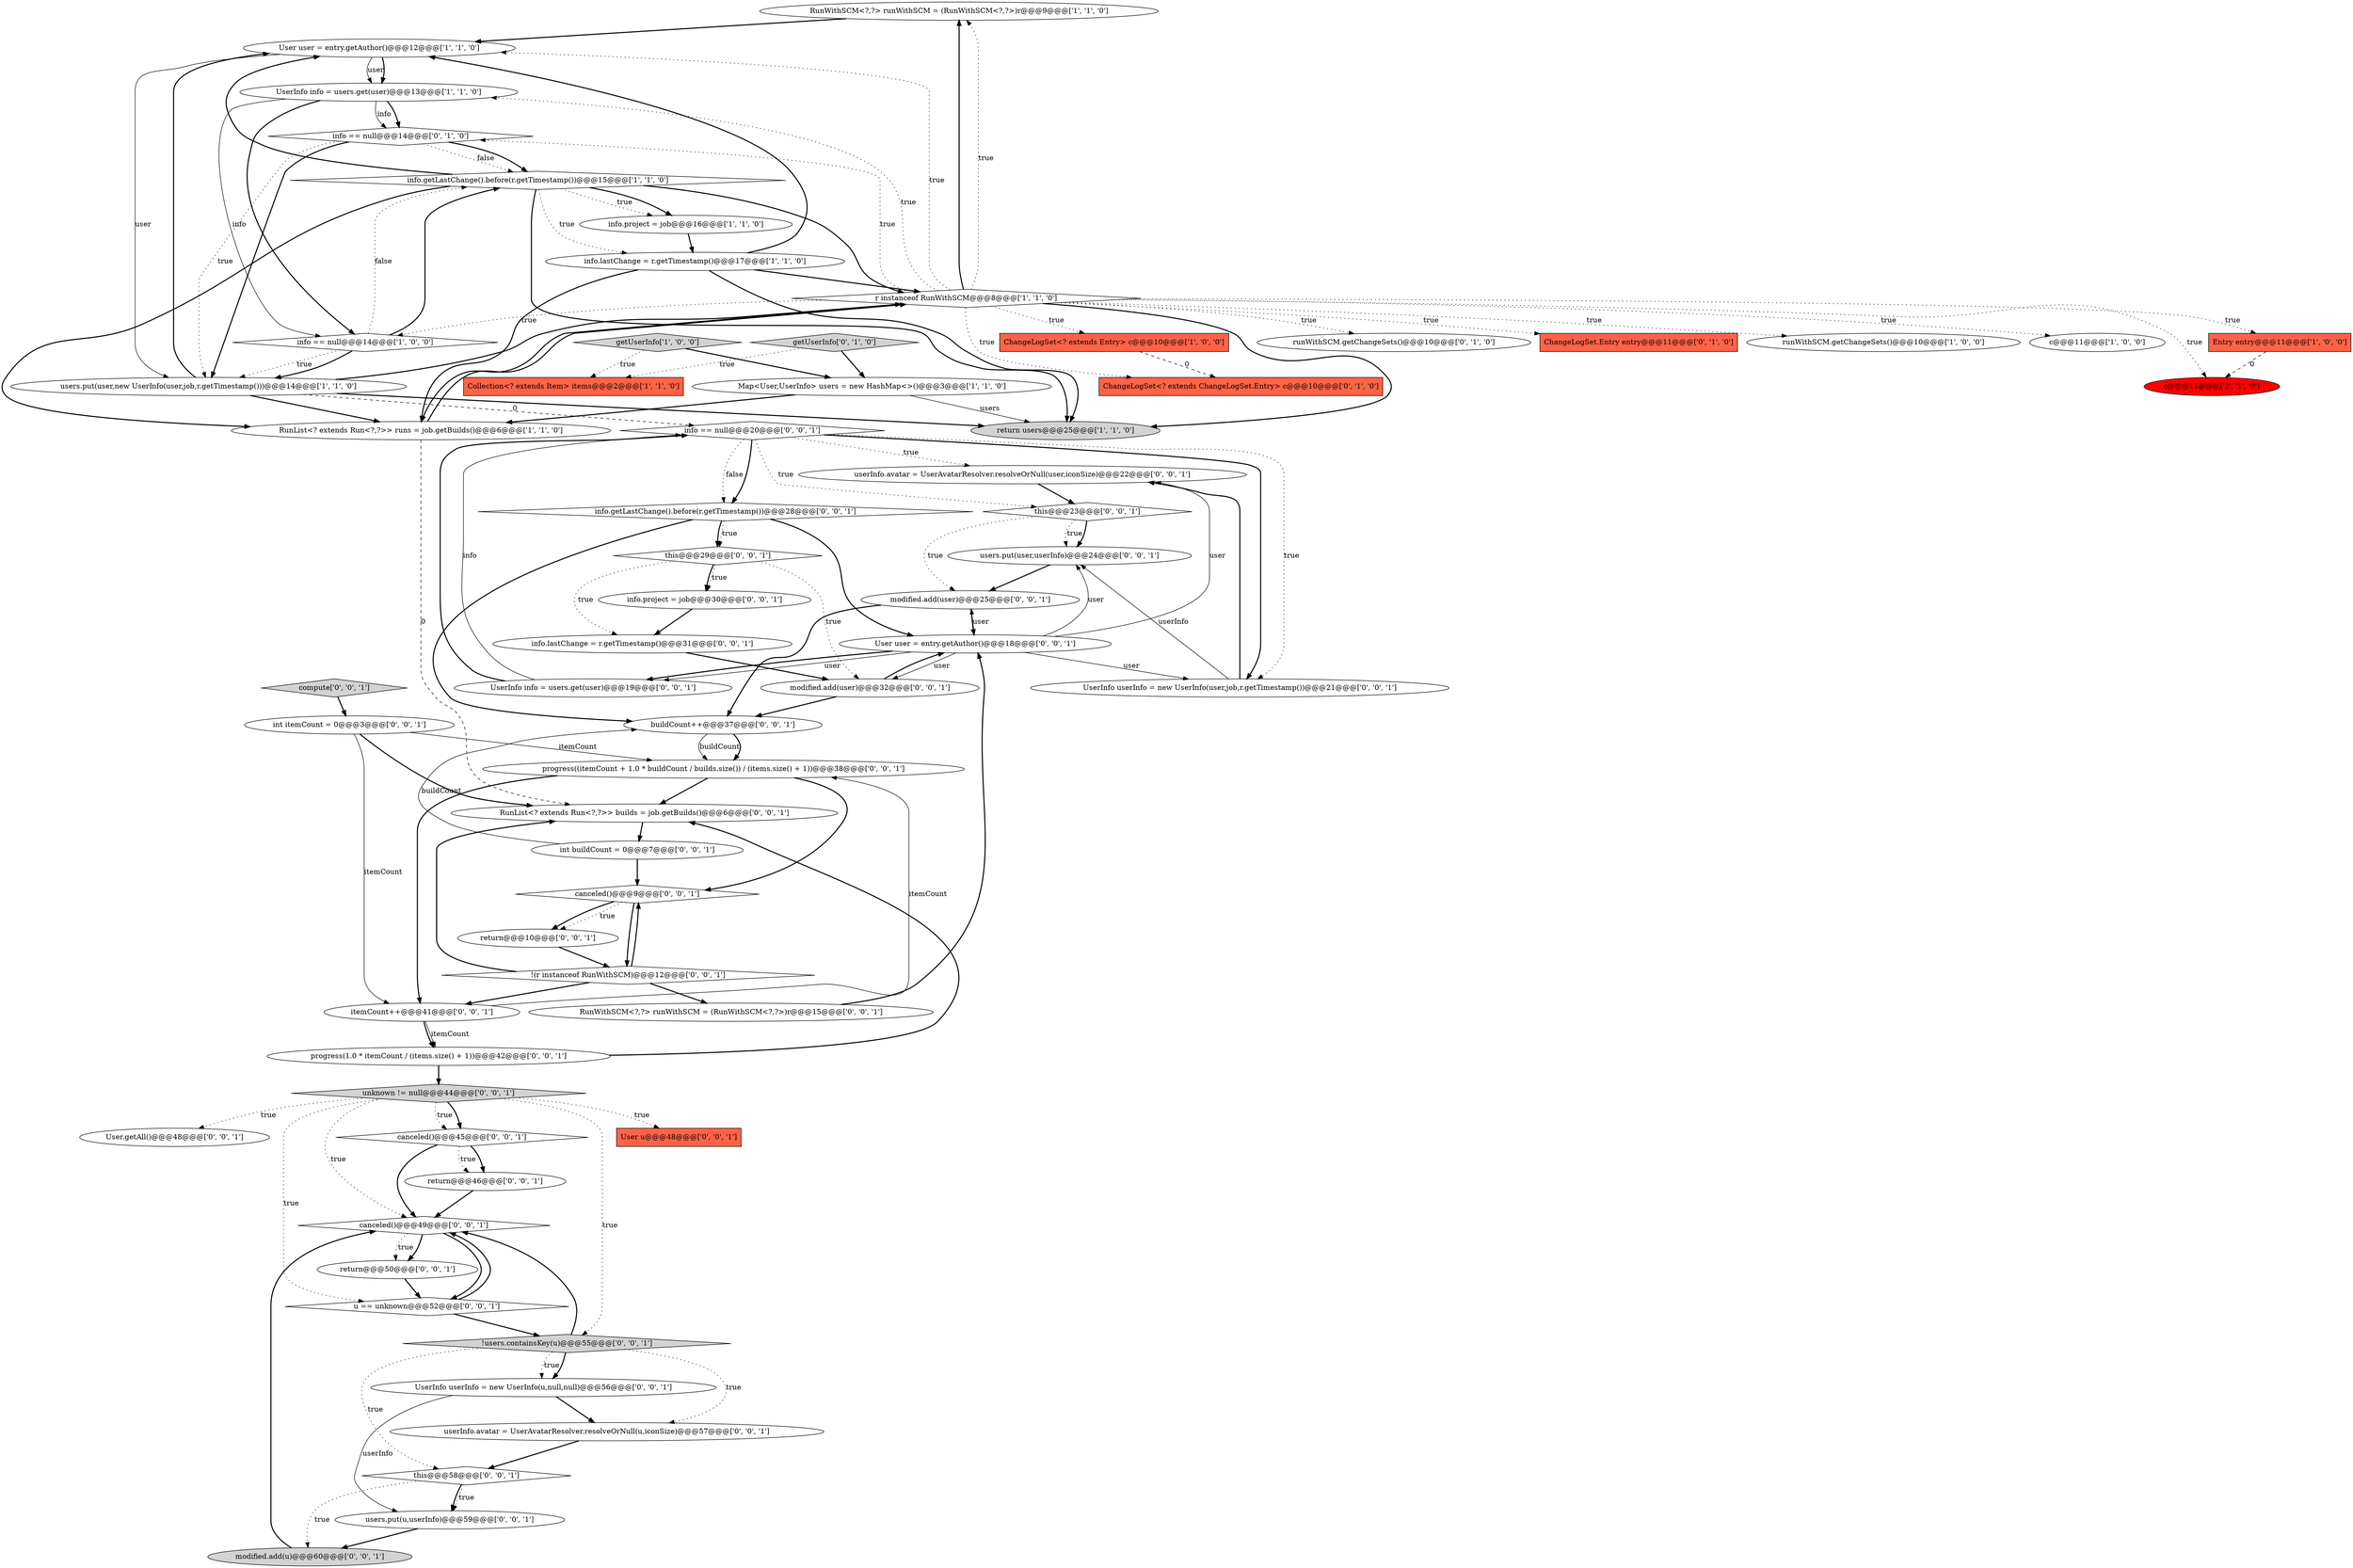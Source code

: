 digraph {
8 [style = filled, label = "RunWithSCM<?,?> runWithSCM = (RunWithSCM<?,?>)r@@@9@@@['1', '1', '0']", fillcolor = white, shape = ellipse image = "AAA0AAABBB1BBB"];
1 [style = filled, label = "info.project = job@@@16@@@['1', '1', '0']", fillcolor = white, shape = ellipse image = "AAA0AAABBB1BBB"];
34 [style = filled, label = "User.getAll()@@@48@@@['0', '0', '1']", fillcolor = white, shape = ellipse image = "AAA0AAABBB3BBB"];
29 [style = filled, label = "progress((itemCount + 1.0 * buildCount / builds.size()) / (items.size() + 1))@@@38@@@['0', '0', '1']", fillcolor = white, shape = ellipse image = "AAA0AAABBB3BBB"];
45 [style = filled, label = "RunWithSCM<?,?> runWithSCM = (RunWithSCM<?,?>)r@@@15@@@['0', '0', '1']", fillcolor = white, shape = ellipse image = "AAA0AAABBB3BBB"];
2 [style = filled, label = "User user = entry.getAuthor()@@@12@@@['1', '1', '0']", fillcolor = white, shape = ellipse image = "AAA0AAABBB1BBB"];
18 [style = filled, label = "info == null@@@14@@@['0', '1', '0']", fillcolor = white, shape = diamond image = "AAA0AAABBB2BBB"];
57 [style = filled, label = "canceled()@@@49@@@['0', '0', '1']", fillcolor = white, shape = diamond image = "AAA0AAABBB3BBB"];
15 [style = filled, label = "Entry entry@@@11@@@['1', '0', '0']", fillcolor = tomato, shape = box image = "AAA1AAABBB1BBB"];
44 [style = filled, label = "modified.add(u)@@@60@@@['0', '0', '1']", fillcolor = lightgray, shape = ellipse image = "AAA0AAABBB3BBB"];
0 [style = filled, label = "info == null@@@14@@@['1', '0', '0']", fillcolor = white, shape = diamond image = "AAA0AAABBB1BBB"];
21 [style = filled, label = "runWithSCM.getChangeSets()@@@10@@@['0', '1', '0']", fillcolor = white, shape = ellipse image = "AAA0AAABBB2BBB"];
59 [style = filled, label = "User user = entry.getAuthor()@@@18@@@['0', '0', '1']", fillcolor = white, shape = ellipse image = "AAA0AAABBB3BBB"];
19 [style = filled, label = "ChangeLogSet.Entry entry@@@11@@@['0', '1', '0']", fillcolor = tomato, shape = box image = "AAA0AAABBB2BBB"];
32 [style = filled, label = "u == unknown@@@52@@@['0', '0', '1']", fillcolor = white, shape = diamond image = "AAA0AAABBB3BBB"];
61 [style = filled, label = "return@@@50@@@['0', '0', '1']", fillcolor = white, shape = ellipse image = "AAA0AAABBB3BBB"];
62 [style = filled, label = "users.put(u,userInfo)@@@59@@@['0', '0', '1']", fillcolor = white, shape = ellipse image = "AAA0AAABBB3BBB"];
16 [style = filled, label = "runWithSCM.getChangeSets()@@@10@@@['1', '0', '0']", fillcolor = white, shape = ellipse image = "AAA0AAABBB1BBB"];
24 [style = filled, label = "return@@@46@@@['0', '0', '1']", fillcolor = white, shape = ellipse image = "AAA0AAABBB3BBB"];
33 [style = filled, label = "!(r instanceof RunWithSCM)@@@12@@@['0', '0', '1']", fillcolor = white, shape = diamond image = "AAA0AAABBB3BBB"];
35 [style = filled, label = "RunList<? extends Run<?,?>> builds = job.getBuilds()@@@6@@@['0', '0', '1']", fillcolor = white, shape = ellipse image = "AAA0AAABBB3BBB"];
12 [style = filled, label = "c@@@11@@@['1', '0', '0']", fillcolor = white, shape = ellipse image = "AAA0AAABBB1BBB"];
36 [style = filled, label = "!users.containsKey(u)@@@55@@@['0', '0', '1']", fillcolor = lightgray, shape = diamond image = "AAA0AAABBB3BBB"];
40 [style = filled, label = "int buildCount = 0@@@7@@@['0', '0', '1']", fillcolor = white, shape = ellipse image = "AAA0AAABBB3BBB"];
9 [style = filled, label = "info.getLastChange().before(r.getTimestamp())@@@15@@@['1', '1', '0']", fillcolor = white, shape = diamond image = "AAA0AAABBB1BBB"];
52 [style = filled, label = "info.project = job@@@30@@@['0', '0', '1']", fillcolor = white, shape = ellipse image = "AAA0AAABBB3BBB"];
56 [style = filled, label = "canceled()@@@9@@@['0', '0', '1']", fillcolor = white, shape = diamond image = "AAA0AAABBB3BBB"];
58 [style = filled, label = "users.put(user,userInfo)@@@24@@@['0', '0', '1']", fillcolor = white, shape = ellipse image = "AAA0AAABBB3BBB"];
39 [style = filled, label = "userInfo.avatar = UserAvatarResolver.resolveOrNull(u,iconSize)@@@57@@@['0', '0', '1']", fillcolor = white, shape = ellipse image = "AAA0AAABBB3BBB"];
23 [style = filled, label = "getUserInfo['0', '1', '0']", fillcolor = lightgray, shape = diamond image = "AAA0AAABBB2BBB"];
47 [style = filled, label = "UserInfo userInfo = new UserInfo(u,null,null)@@@56@@@['0', '0', '1']", fillcolor = white, shape = ellipse image = "AAA0AAABBB3BBB"];
50 [style = filled, label = "userInfo.avatar = UserAvatarResolver.resolveOrNull(user,iconSize)@@@22@@@['0', '0', '1']", fillcolor = white, shape = ellipse image = "AAA0AAABBB3BBB"];
53 [style = filled, label = "info == null@@@20@@@['0', '0', '1']", fillcolor = white, shape = diamond image = "AAA0AAABBB3BBB"];
3 [style = filled, label = "RunList<? extends Run<?,?>> runs = job.getBuilds()@@@6@@@['1', '1', '0']", fillcolor = white, shape = ellipse image = "AAA0AAABBB1BBB"];
14 [style = filled, label = "return users@@@25@@@['1', '1', '0']", fillcolor = lightgray, shape = ellipse image = "AAA0AAABBB1BBB"];
48 [style = filled, label = "this@@@29@@@['0', '0', '1']", fillcolor = white, shape = diamond image = "AAA0AAABBB3BBB"];
26 [style = filled, label = "return@@@10@@@['0', '0', '1']", fillcolor = white, shape = ellipse image = "AAA0AAABBB3BBB"];
42 [style = filled, label = "unknown != null@@@44@@@['0', '0', '1']", fillcolor = lightgray, shape = diamond image = "AAA0AAABBB3BBB"];
5 [style = filled, label = "getUserInfo['1', '0', '0']", fillcolor = lightgray, shape = diamond image = "AAA0AAABBB1BBB"];
28 [style = filled, label = "compute['0', '0', '1']", fillcolor = lightgray, shape = diamond image = "AAA0AAABBB3BBB"];
20 [style = filled, label = "c@@@11@@@['0', '1', '0']", fillcolor = red, shape = ellipse image = "AAA1AAABBB2BBB"];
60 [style = filled, label = "UserInfo info = users.get(user)@@@19@@@['0', '0', '1']", fillcolor = white, shape = ellipse image = "AAA0AAABBB3BBB"];
41 [style = filled, label = "itemCount++@@@41@@@['0', '0', '1']", fillcolor = white, shape = ellipse image = "AAA0AAABBB3BBB"];
38 [style = filled, label = "info.lastChange = r.getTimestamp()@@@31@@@['0', '0', '1']", fillcolor = white, shape = ellipse image = "AAA0AAABBB3BBB"];
55 [style = filled, label = "info.getLastChange().before(r.getTimestamp())@@@28@@@['0', '0', '1']", fillcolor = white, shape = diamond image = "AAA0AAABBB3BBB"];
22 [style = filled, label = "ChangeLogSet<? extends ChangeLogSet.Entry> c@@@10@@@['0', '1', '0']", fillcolor = tomato, shape = box image = "AAA1AAABBB2BBB"];
10 [style = filled, label = "Collection<? extends Item> items@@@2@@@['1', '1', '0']", fillcolor = tomato, shape = box image = "AAA0AAABBB1BBB"];
17 [style = filled, label = "ChangeLogSet<? extends Entry> c@@@10@@@['1', '0', '0']", fillcolor = tomato, shape = box image = "AAA1AAABBB1BBB"];
27 [style = filled, label = "int itemCount = 0@@@3@@@['0', '0', '1']", fillcolor = white, shape = ellipse image = "AAA0AAABBB3BBB"];
6 [style = filled, label = "Map<User,UserInfo> users = new HashMap<>()@@@3@@@['1', '1', '0']", fillcolor = white, shape = ellipse image = "AAA0AAABBB1BBB"];
7 [style = filled, label = "r instanceof RunWithSCM@@@8@@@['1', '1', '0']", fillcolor = white, shape = diamond image = "AAA0AAABBB1BBB"];
43 [style = filled, label = "User u@@@48@@@['0', '0', '1']", fillcolor = tomato, shape = box image = "AAA0AAABBB3BBB"];
54 [style = filled, label = "UserInfo userInfo = new UserInfo(user,job,r.getTimestamp())@@@21@@@['0', '0', '1']", fillcolor = white, shape = ellipse image = "AAA0AAABBB3BBB"];
25 [style = filled, label = "canceled()@@@45@@@['0', '0', '1']", fillcolor = white, shape = diamond image = "AAA0AAABBB3BBB"];
46 [style = filled, label = "modified.add(user)@@@32@@@['0', '0', '1']", fillcolor = white, shape = ellipse image = "AAA0AAABBB3BBB"];
11 [style = filled, label = "info.lastChange = r.getTimestamp()@@@17@@@['1', '1', '0']", fillcolor = white, shape = ellipse image = "AAA0AAABBB1BBB"];
51 [style = filled, label = "buildCount++@@@37@@@['0', '0', '1']", fillcolor = white, shape = ellipse image = "AAA0AAABBB3BBB"];
13 [style = filled, label = "UserInfo info = users.get(user)@@@13@@@['1', '1', '0']", fillcolor = white, shape = ellipse image = "AAA0AAABBB1BBB"];
37 [style = filled, label = "this@@@23@@@['0', '0', '1']", fillcolor = white, shape = diamond image = "AAA0AAABBB3BBB"];
30 [style = filled, label = "this@@@58@@@['0', '0', '1']", fillcolor = white, shape = diamond image = "AAA0AAABBB3BBB"];
49 [style = filled, label = "modified.add(user)@@@25@@@['0', '0', '1']", fillcolor = white, shape = ellipse image = "AAA0AAABBB3BBB"];
31 [style = filled, label = "progress(1.0 * itemCount / (items.size() + 1))@@@42@@@['0', '0', '1']", fillcolor = white, shape = ellipse image = "AAA0AAABBB3BBB"];
4 [style = filled, label = "users.put(user,new UserInfo(user,job,r.getTimestamp()))@@@14@@@['1', '1', '0']", fillcolor = white, shape = ellipse image = "AAA0AAABBB1BBB"];
6->3 [style = bold, label=""];
30->44 [style = dotted, label="true"];
49->59 [style = bold, label=""];
47->62 [style = solid, label="userInfo"];
51->29 [style = solid, label="buildCount"];
11->14 [style = bold, label=""];
37->58 [style = dotted, label="true"];
24->57 [style = bold, label=""];
42->57 [style = dotted, label="true"];
60->53 [style = bold, label=""];
49->51 [style = bold, label=""];
55->51 [style = bold, label=""];
59->49 [style = solid, label="user"];
53->54 [style = bold, label=""];
29->56 [style = bold, label=""];
9->7 [style = bold, label=""];
7->8 [style = bold, label=""];
54->58 [style = solid, label="userInfo"];
41->29 [style = solid, label="itemCount"];
7->14 [style = bold, label=""];
48->52 [style = bold, label=""];
55->48 [style = bold, label=""];
46->51 [style = bold, label=""];
31->35 [style = bold, label=""];
36->39 [style = dotted, label="true"];
6->14 [style = solid, label="users"];
2->13 [style = solid, label="user"];
9->14 [style = bold, label=""];
7->16 [style = dotted, label="true"];
33->56 [style = bold, label=""];
33->45 [style = bold, label=""];
56->26 [style = bold, label=""];
18->9 [style = dotted, label="false"];
46->59 [style = bold, label=""];
55->48 [style = dotted, label="true"];
42->32 [style = dotted, label="true"];
25->57 [style = bold, label=""];
17->22 [style = dashed, label="0"];
4->3 [style = bold, label=""];
4->53 [style = dashed, label="0"];
59->60 [style = bold, label=""];
57->61 [style = bold, label=""];
27->29 [style = solid, label="itemCount"];
55->59 [style = bold, label=""];
36->47 [style = dotted, label="true"];
9->2 [style = bold, label=""];
37->58 [style = bold, label=""];
13->0 [style = solid, label="info"];
50->37 [style = bold, label=""];
7->13 [style = dotted, label="true"];
45->59 [style = bold, label=""];
53->55 [style = dotted, label="false"];
42->36 [style = dotted, label="true"];
33->41 [style = bold, label=""];
4->2 [style = bold, label=""];
47->39 [style = bold, label=""];
37->49 [style = dotted, label="true"];
48->46 [style = dotted, label="true"];
1->11 [style = bold, label=""];
7->12 [style = dotted, label="true"];
57->32 [style = bold, label=""];
35->40 [style = bold, label=""];
25->24 [style = bold, label=""];
5->6 [style = bold, label=""];
18->4 [style = bold, label=""];
3->7 [style = bold, label=""];
61->32 [style = bold, label=""];
40->51 [style = solid, label="buildCount"];
59->46 [style = solid, label="user"];
42->43 [style = dotted, label="true"];
18->9 [style = bold, label=""];
2->4 [style = solid, label="user"];
32->36 [style = bold, label=""];
38->46 [style = bold, label=""];
29->35 [style = bold, label=""];
59->54 [style = solid, label="user"];
9->1 [style = bold, label=""];
7->22 [style = dotted, label="true"];
56->33 [style = bold, label=""];
7->8 [style = dotted, label="true"];
7->17 [style = dotted, label="true"];
7->21 [style = dotted, label="true"];
36->57 [style = bold, label=""];
13->18 [style = bold, label=""];
13->0 [style = bold, label=""];
44->57 [style = bold, label=""];
41->31 [style = solid, label="itemCount"];
59->60 [style = solid, label="user"];
7->2 [style = dotted, label="true"];
4->14 [style = bold, label=""];
15->20 [style = dashed, label="0"];
3->35 [style = dashed, label="0"];
48->52 [style = dotted, label="true"];
40->56 [style = bold, label=""];
27->41 [style = solid, label="itemCount"];
42->25 [style = bold, label=""];
5->10 [style = dotted, label="true"];
9->11 [style = dotted, label="true"];
0->4 [style = dotted, label="true"];
53->50 [style = dotted, label="true"];
25->24 [style = dotted, label="true"];
32->57 [style = bold, label=""];
62->44 [style = bold, label=""];
7->0 [style = dotted, label="true"];
56->26 [style = dotted, label="true"];
58->49 [style = bold, label=""];
7->15 [style = dotted, label="true"];
4->7 [style = bold, label=""];
27->35 [style = bold, label=""];
51->29 [style = bold, label=""];
59->50 [style = solid, label="user"];
0->9 [style = dotted, label="false"];
31->42 [style = bold, label=""];
57->61 [style = dotted, label="true"];
23->10 [style = dotted, label="true"];
8->2 [style = bold, label=""];
11->3 [style = bold, label=""];
23->6 [style = bold, label=""];
53->37 [style = dotted, label="true"];
60->53 [style = solid, label="info"];
9->1 [style = dotted, label="true"];
7->18 [style = dotted, label="true"];
9->3 [style = bold, label=""];
41->31 [style = bold, label=""];
42->34 [style = dotted, label="true"];
48->38 [style = dotted, label="true"];
36->30 [style = dotted, label="true"];
53->55 [style = bold, label=""];
0->9 [style = bold, label=""];
33->35 [style = bold, label=""];
36->47 [style = bold, label=""];
59->58 [style = solid, label="user"];
13->18 [style = solid, label="info"];
7->19 [style = dotted, label="true"];
29->41 [style = bold, label=""];
52->38 [style = bold, label=""];
11->2 [style = bold, label=""];
7->3 [style = bold, label=""];
30->62 [style = dotted, label="true"];
2->13 [style = bold, label=""];
54->50 [style = bold, label=""];
39->30 [style = bold, label=""];
7->20 [style = dotted, label="true"];
0->4 [style = bold, label=""];
11->7 [style = bold, label=""];
42->25 [style = dotted, label="true"];
18->4 [style = dotted, label="true"];
28->27 [style = bold, label=""];
53->54 [style = dotted, label="true"];
26->33 [style = bold, label=""];
30->62 [style = bold, label=""];
}
